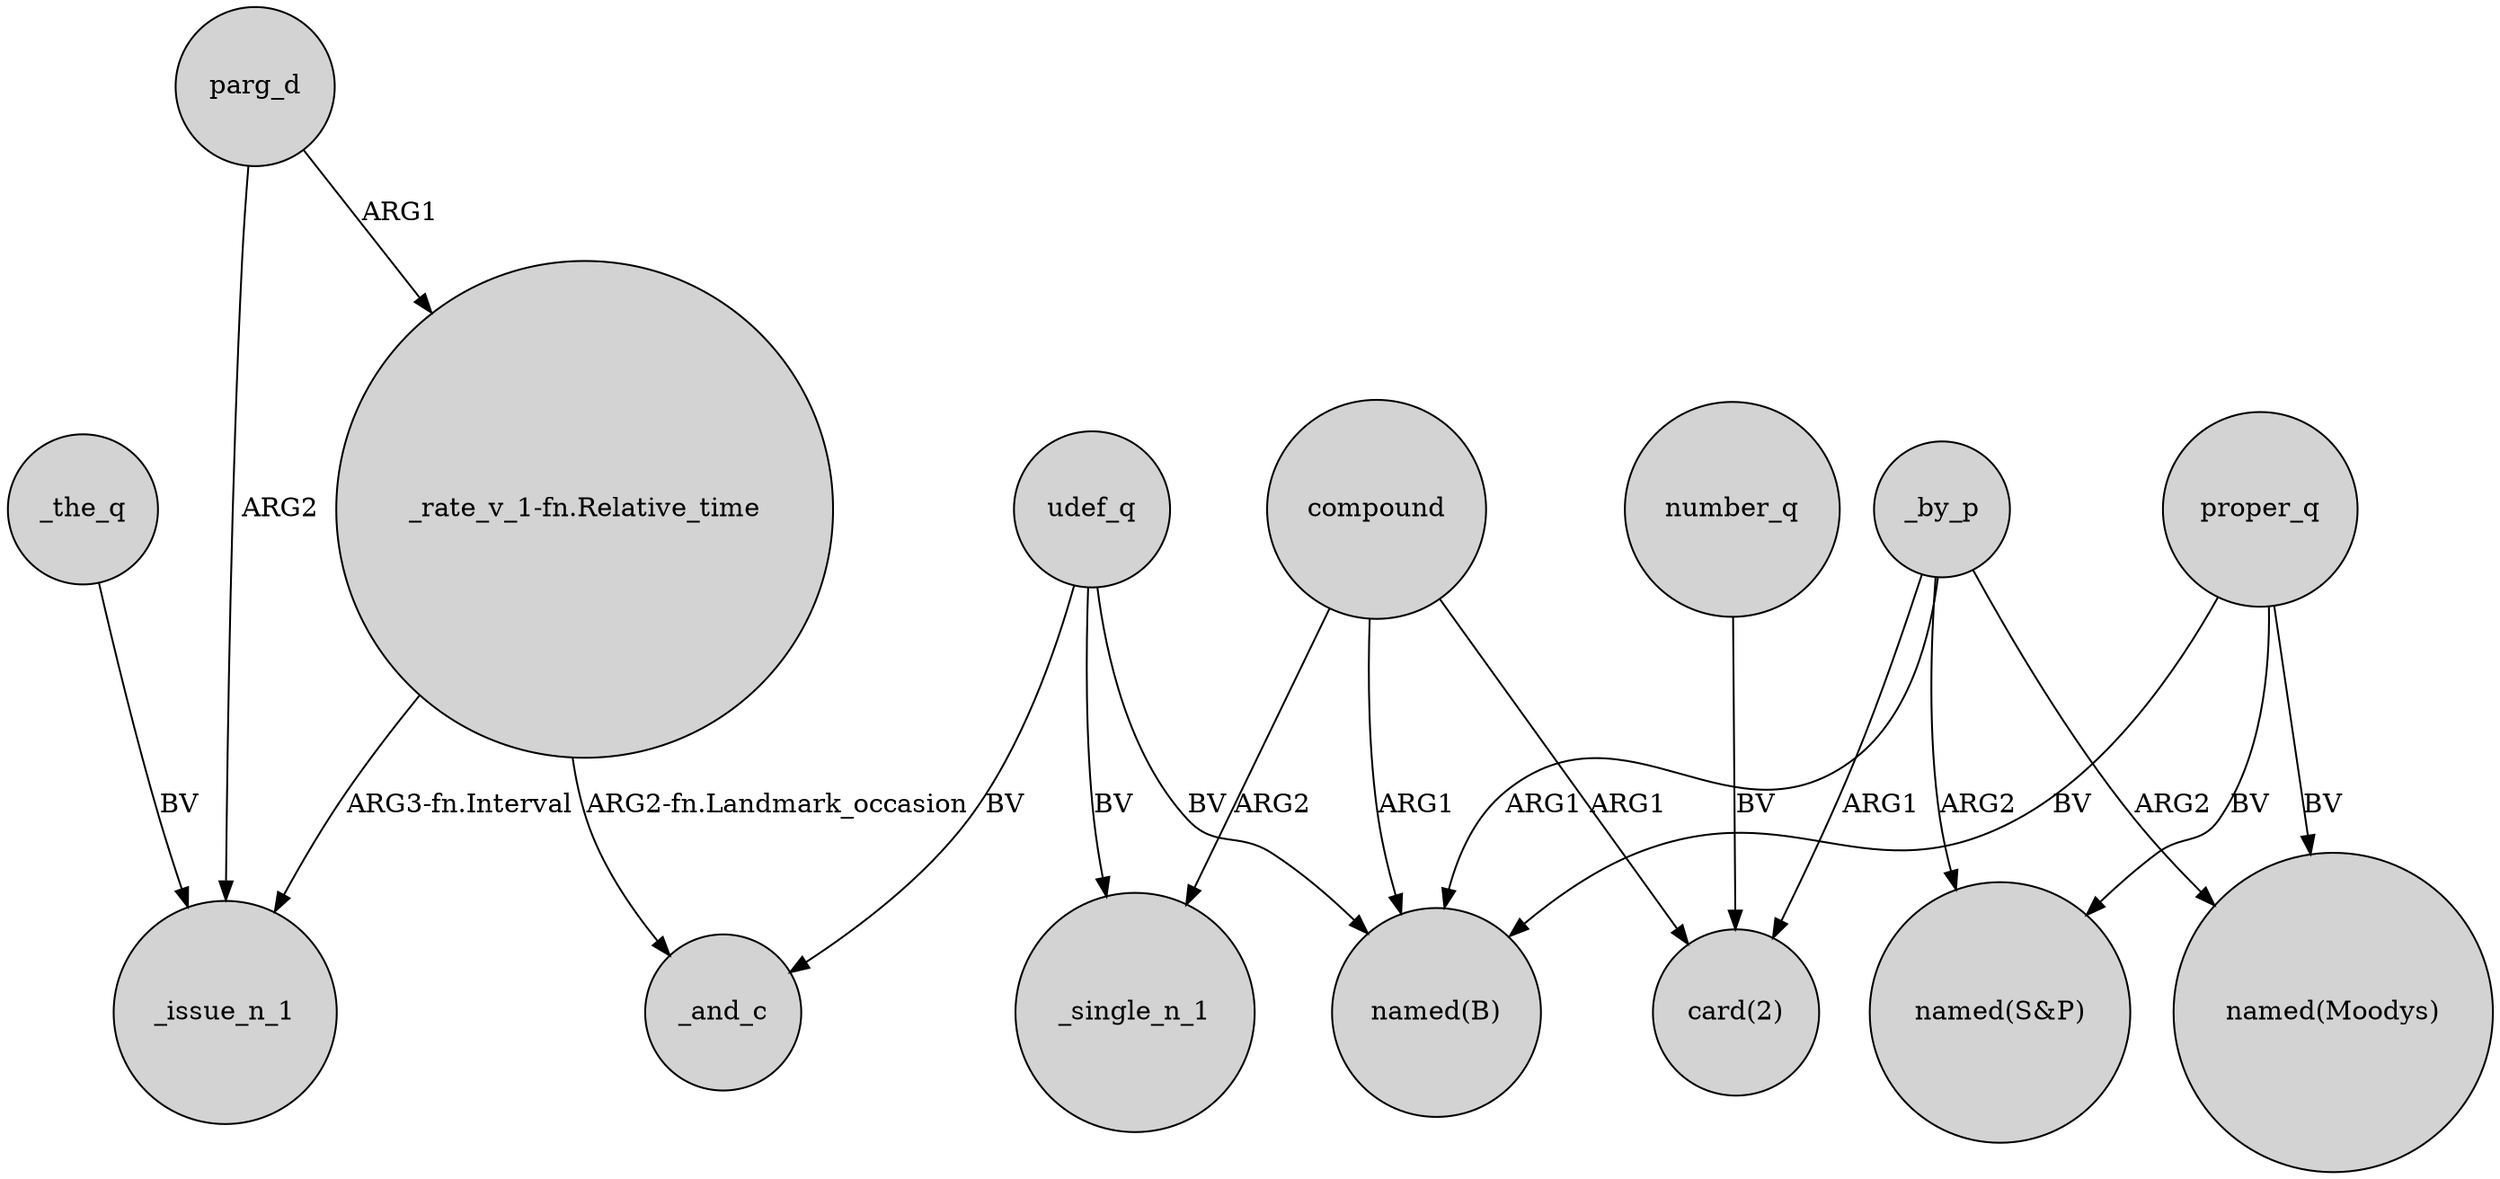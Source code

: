 digraph {
	node [shape=circle style=filled]
	parg_d -> "_rate_v_1-fn.Relative_time" [label=ARG1]
	number_q -> "card(2)" [label=BV]
	_by_p -> "named(Moodys)" [label=ARG2]
	proper_q -> "named(Moodys)" [label=BV]
	"_rate_v_1-fn.Relative_time" -> _issue_n_1 [label="ARG3-fn.Interval"]
	proper_q -> "named(S&P)" [label=BV]
	_by_p -> "named(S&P)" [label=ARG2]
	udef_q -> _and_c [label=BV]
	_by_p -> "card(2)" [label=ARG1]
	proper_q -> "named(B)" [label=BV]
	udef_q -> "named(B)" [label=BV]
	"_rate_v_1-fn.Relative_time" -> _and_c [label="ARG2-fn.Landmark_occasion"]
	compound -> _single_n_1 [label=ARG2]
	compound -> "card(2)" [label=ARG1]
	_by_p -> "named(B)" [label=ARG1]
	udef_q -> _single_n_1 [label=BV]
	parg_d -> _issue_n_1 [label=ARG2]
	compound -> "named(B)" [label=ARG1]
	_the_q -> _issue_n_1 [label=BV]
}
